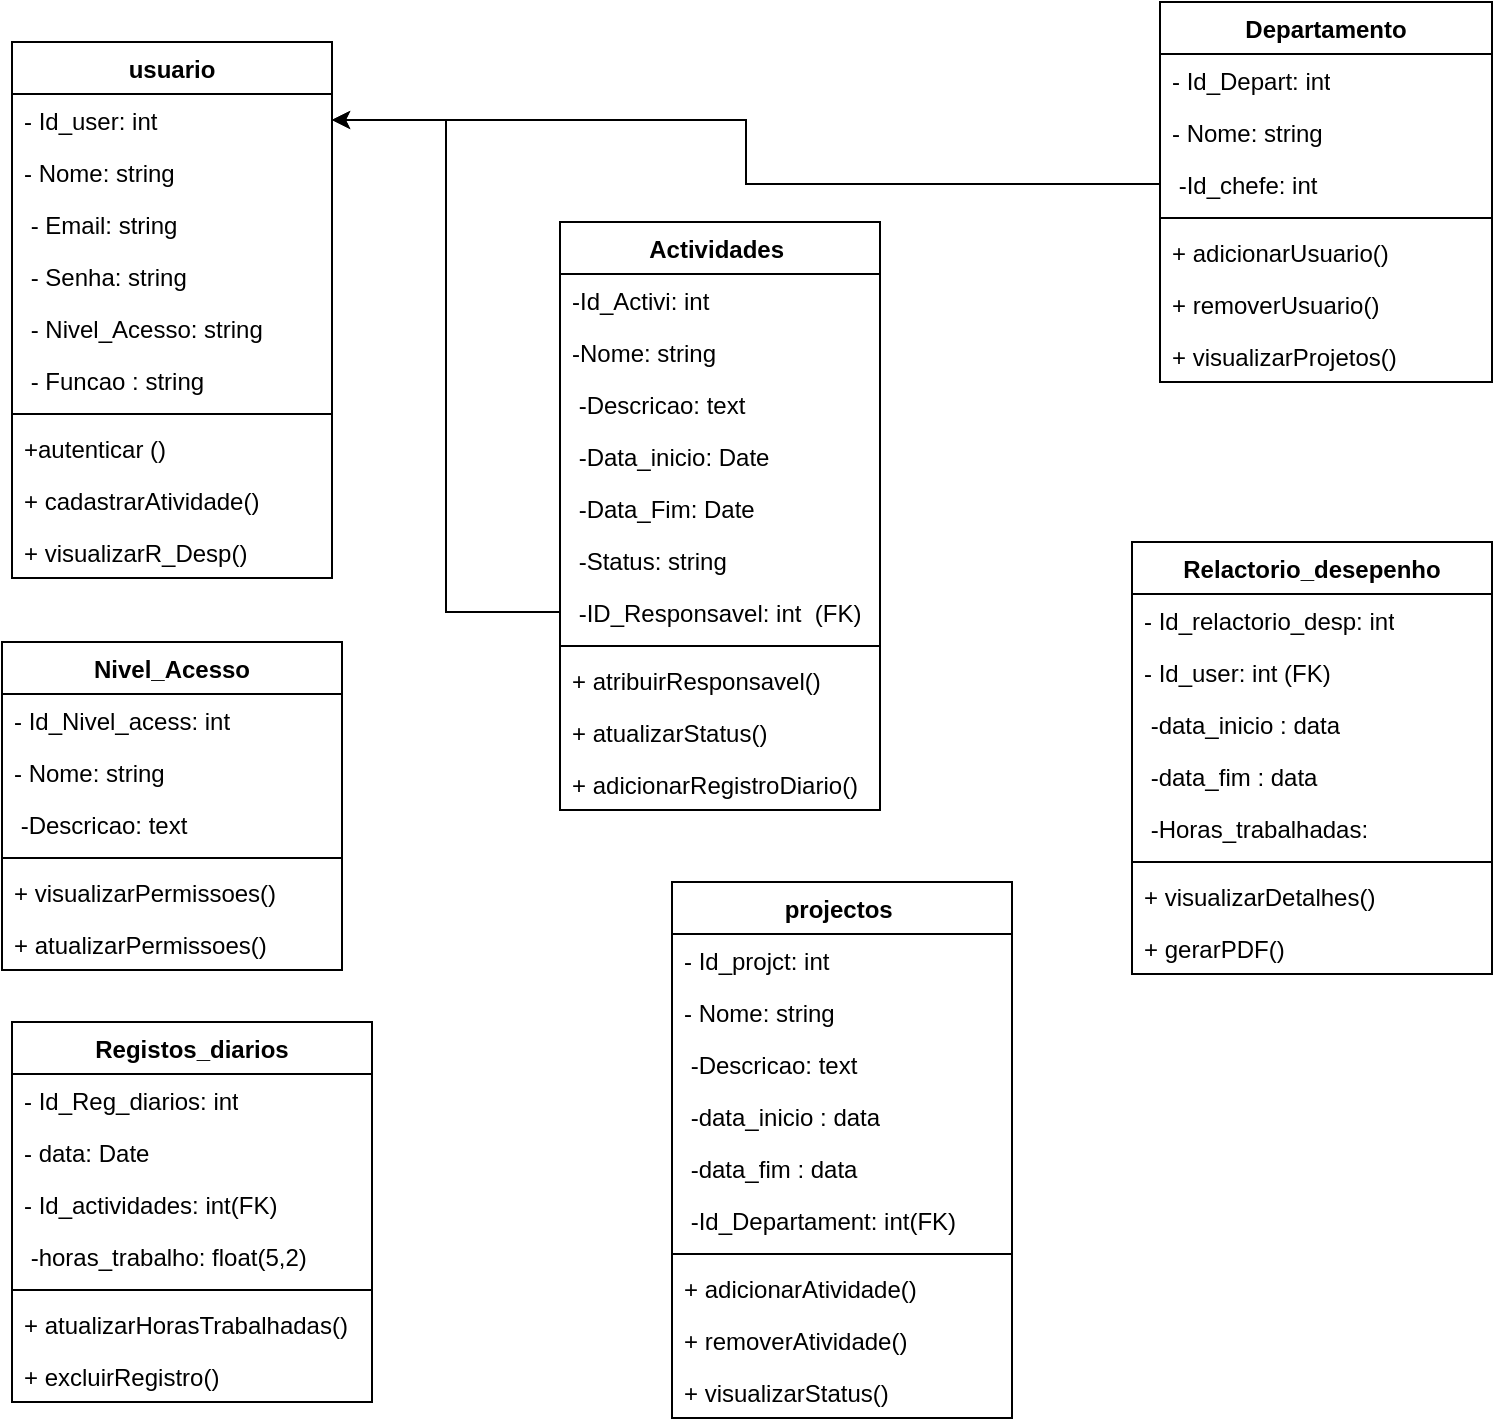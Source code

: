 <mxfile version="22.1.4" type="github">
  <diagram id="C5RBs43oDa-KdzZeNtuy" name="Page-1">
    <mxGraphModel dx="1290" dy="647" grid="1" gridSize="10" guides="1" tooltips="1" connect="1" arrows="1" fold="1" page="1" pageScale="1" pageWidth="827" pageHeight="1169" math="0" shadow="0">
      <root>
        <mxCell id="WIyWlLk6GJQsqaUBKTNV-0" />
        <mxCell id="WIyWlLk6GJQsqaUBKTNV-1" parent="WIyWlLk6GJQsqaUBKTNV-0" />
        <mxCell id="3BwhMfmqGSNfnIkEiitJ-52" value="usuario" style="swimlane;fontStyle=1;align=center;verticalAlign=top;childLayout=stackLayout;horizontal=1;startSize=26;horizontalStack=0;resizeParent=1;resizeParentMax=0;resizeLast=0;collapsible=1;marginBottom=0;whiteSpace=wrap;html=1;" vertex="1" parent="WIyWlLk6GJQsqaUBKTNV-1">
          <mxGeometry x="60" y="40" width="160" height="268" as="geometry" />
        </mxCell>
        <mxCell id="3BwhMfmqGSNfnIkEiitJ-53" value="- Id_user: int" style="text;strokeColor=none;fillColor=none;align=left;verticalAlign=top;spacingLeft=4;spacingRight=4;overflow=hidden;rotatable=0;points=[[0,0.5],[1,0.5]];portConstraint=eastwest;whiteSpace=wrap;html=1;" vertex="1" parent="3BwhMfmqGSNfnIkEiitJ-52">
          <mxGeometry y="26" width="160" height="26" as="geometry" />
        </mxCell>
        <mxCell id="3BwhMfmqGSNfnIkEiitJ-56" value="- Nome: string" style="text;strokeColor=none;fillColor=none;align=left;verticalAlign=top;spacingLeft=4;spacingRight=4;overflow=hidden;rotatable=0;points=[[0,0.5],[1,0.5]];portConstraint=eastwest;whiteSpace=wrap;html=1;" vertex="1" parent="3BwhMfmqGSNfnIkEiitJ-52">
          <mxGeometry y="52" width="160" height="26" as="geometry" />
        </mxCell>
        <mxCell id="3BwhMfmqGSNfnIkEiitJ-57" value="&amp;nbsp;- Email: string" style="text;strokeColor=none;fillColor=none;align=left;verticalAlign=top;spacingLeft=4;spacingRight=4;overflow=hidden;rotatable=0;points=[[0,0.5],[1,0.5]];portConstraint=eastwest;whiteSpace=wrap;html=1;" vertex="1" parent="3BwhMfmqGSNfnIkEiitJ-52">
          <mxGeometry y="78" width="160" height="26" as="geometry" />
        </mxCell>
        <mxCell id="3BwhMfmqGSNfnIkEiitJ-58" value="&amp;nbsp;- Senha: string" style="text;strokeColor=none;fillColor=none;align=left;verticalAlign=top;spacingLeft=4;spacingRight=4;overflow=hidden;rotatable=0;points=[[0,0.5],[1,0.5]];portConstraint=eastwest;whiteSpace=wrap;html=1;" vertex="1" parent="3BwhMfmqGSNfnIkEiitJ-52">
          <mxGeometry y="104" width="160" height="26" as="geometry" />
        </mxCell>
        <mxCell id="3BwhMfmqGSNfnIkEiitJ-66" value="&amp;nbsp;- Nivel_Acesso: string" style="text;strokeColor=none;fillColor=none;align=left;verticalAlign=top;spacingLeft=4;spacingRight=4;overflow=hidden;rotatable=0;points=[[0,0.5],[1,0.5]];portConstraint=eastwest;whiteSpace=wrap;html=1;" vertex="1" parent="3BwhMfmqGSNfnIkEiitJ-52">
          <mxGeometry y="130" width="160" height="26" as="geometry" />
        </mxCell>
        <mxCell id="3BwhMfmqGSNfnIkEiitJ-126" value="&amp;nbsp;- Funcao : string" style="text;strokeColor=none;fillColor=none;align=left;verticalAlign=top;spacingLeft=4;spacingRight=4;overflow=hidden;rotatable=0;points=[[0,0.5],[1,0.5]];portConstraint=eastwest;whiteSpace=wrap;html=1;" vertex="1" parent="3BwhMfmqGSNfnIkEiitJ-52">
          <mxGeometry y="156" width="160" height="26" as="geometry" />
        </mxCell>
        <mxCell id="3BwhMfmqGSNfnIkEiitJ-54" value="" style="line;strokeWidth=1;fillColor=none;align=left;verticalAlign=middle;spacingTop=-1;spacingLeft=3;spacingRight=3;rotatable=0;labelPosition=right;points=[];portConstraint=eastwest;strokeColor=inherit;" vertex="1" parent="3BwhMfmqGSNfnIkEiitJ-52">
          <mxGeometry y="182" width="160" height="8" as="geometry" />
        </mxCell>
        <mxCell id="3BwhMfmqGSNfnIkEiitJ-55" value="+autenticar ()" style="text;strokeColor=none;fillColor=none;align=left;verticalAlign=top;spacingLeft=4;spacingRight=4;overflow=hidden;rotatable=0;points=[[0,0.5],[1,0.5]];portConstraint=eastwest;whiteSpace=wrap;html=1;" vertex="1" parent="3BwhMfmqGSNfnIkEiitJ-52">
          <mxGeometry y="190" width="160" height="26" as="geometry" />
        </mxCell>
        <mxCell id="3BwhMfmqGSNfnIkEiitJ-113" value="+&amp;nbsp;cadastrarAtividade()" style="text;strokeColor=none;fillColor=none;align=left;verticalAlign=top;spacingLeft=4;spacingRight=4;overflow=hidden;rotatable=0;points=[[0,0.5],[1,0.5]];portConstraint=eastwest;whiteSpace=wrap;html=1;" vertex="1" parent="3BwhMfmqGSNfnIkEiitJ-52">
          <mxGeometry y="216" width="160" height="26" as="geometry" />
        </mxCell>
        <mxCell id="3BwhMfmqGSNfnIkEiitJ-114" value="+&amp;nbsp;visualizarR_Desp()" style="text;strokeColor=none;fillColor=none;align=left;verticalAlign=top;spacingLeft=4;spacingRight=4;overflow=hidden;rotatable=0;points=[[0,0.5],[1,0.5]];portConstraint=eastwest;whiteSpace=wrap;html=1;" vertex="1" parent="3BwhMfmqGSNfnIkEiitJ-52">
          <mxGeometry y="242" width="160" height="26" as="geometry" />
        </mxCell>
        <mxCell id="3BwhMfmqGSNfnIkEiitJ-59" value="Actividades&amp;nbsp;" style="swimlane;fontStyle=1;align=center;verticalAlign=top;childLayout=stackLayout;horizontal=1;startSize=26;horizontalStack=0;resizeParent=1;resizeParentMax=0;resizeLast=0;collapsible=1;marginBottom=0;whiteSpace=wrap;html=1;" vertex="1" parent="WIyWlLk6GJQsqaUBKTNV-1">
          <mxGeometry x="334" y="130" width="160" height="294" as="geometry" />
        </mxCell>
        <mxCell id="3BwhMfmqGSNfnIkEiitJ-60" value="-Id_Activi: int" style="text;strokeColor=none;fillColor=none;align=left;verticalAlign=top;spacingLeft=4;spacingRight=4;overflow=hidden;rotatable=0;points=[[0,0.5],[1,0.5]];portConstraint=eastwest;whiteSpace=wrap;html=1;" vertex="1" parent="3BwhMfmqGSNfnIkEiitJ-59">
          <mxGeometry y="26" width="160" height="26" as="geometry" />
        </mxCell>
        <mxCell id="3BwhMfmqGSNfnIkEiitJ-61" value="-Nome: string" style="text;strokeColor=none;fillColor=none;align=left;verticalAlign=top;spacingLeft=4;spacingRight=4;overflow=hidden;rotatable=0;points=[[0,0.5],[1,0.5]];portConstraint=eastwest;whiteSpace=wrap;html=1;" vertex="1" parent="3BwhMfmqGSNfnIkEiitJ-59">
          <mxGeometry y="52" width="160" height="26" as="geometry" />
        </mxCell>
        <mxCell id="3BwhMfmqGSNfnIkEiitJ-62" value="&amp;nbsp;-Descricao: text" style="text;strokeColor=none;fillColor=none;align=left;verticalAlign=top;spacingLeft=4;spacingRight=4;overflow=hidden;rotatable=0;points=[[0,0.5],[1,0.5]];portConstraint=eastwest;whiteSpace=wrap;html=1;" vertex="1" parent="3BwhMfmqGSNfnIkEiitJ-59">
          <mxGeometry y="78" width="160" height="26" as="geometry" />
        </mxCell>
        <mxCell id="3BwhMfmqGSNfnIkEiitJ-67" value="&amp;nbsp;-Data_inicio: Date" style="text;strokeColor=none;fillColor=none;align=left;verticalAlign=top;spacingLeft=4;spacingRight=4;overflow=hidden;rotatable=0;points=[[0,0.5],[1,0.5]];portConstraint=eastwest;whiteSpace=wrap;html=1;" vertex="1" parent="3BwhMfmqGSNfnIkEiitJ-59">
          <mxGeometry y="104" width="160" height="26" as="geometry" />
        </mxCell>
        <mxCell id="3BwhMfmqGSNfnIkEiitJ-68" value="&amp;nbsp;-Data_Fim: Date&lt;br&gt;" style="text;strokeColor=none;fillColor=none;align=left;verticalAlign=top;spacingLeft=4;spacingRight=4;overflow=hidden;rotatable=0;points=[[0,0.5],[1,0.5]];portConstraint=eastwest;whiteSpace=wrap;html=1;" vertex="1" parent="3BwhMfmqGSNfnIkEiitJ-59">
          <mxGeometry y="130" width="160" height="26" as="geometry" />
        </mxCell>
        <mxCell id="3BwhMfmqGSNfnIkEiitJ-63" value="&amp;nbsp;-Status: string" style="text;strokeColor=none;fillColor=none;align=left;verticalAlign=top;spacingLeft=4;spacingRight=4;overflow=hidden;rotatable=0;points=[[0,0.5],[1,0.5]];portConstraint=eastwest;whiteSpace=wrap;html=1;" vertex="1" parent="3BwhMfmqGSNfnIkEiitJ-59">
          <mxGeometry y="156" width="160" height="26" as="geometry" />
        </mxCell>
        <mxCell id="3BwhMfmqGSNfnIkEiitJ-78" value="&amp;nbsp;-ID_Responsavel: int&amp;nbsp; (FK)" style="text;strokeColor=none;fillColor=none;align=left;verticalAlign=top;spacingLeft=4;spacingRight=4;overflow=hidden;rotatable=0;points=[[0,0.5],[1,0.5]];portConstraint=eastwest;whiteSpace=wrap;html=1;" vertex="1" parent="3BwhMfmqGSNfnIkEiitJ-59">
          <mxGeometry y="182" width="160" height="26" as="geometry" />
        </mxCell>
        <mxCell id="3BwhMfmqGSNfnIkEiitJ-64" value="" style="line;strokeWidth=1;fillColor=none;align=left;verticalAlign=middle;spacingTop=-1;spacingLeft=3;spacingRight=3;rotatable=0;labelPosition=right;points=[];portConstraint=eastwest;strokeColor=inherit;" vertex="1" parent="3BwhMfmqGSNfnIkEiitJ-59">
          <mxGeometry y="208" width="160" height="8" as="geometry" />
        </mxCell>
        <mxCell id="3BwhMfmqGSNfnIkEiitJ-65" value="+&amp;nbsp;atribuirResponsavel()" style="text;strokeColor=none;fillColor=none;align=left;verticalAlign=top;spacingLeft=4;spacingRight=4;overflow=hidden;rotatable=0;points=[[0,0.5],[1,0.5]];portConstraint=eastwest;whiteSpace=wrap;html=1;" vertex="1" parent="3BwhMfmqGSNfnIkEiitJ-59">
          <mxGeometry y="216" width="160" height="26" as="geometry" />
        </mxCell>
        <mxCell id="3BwhMfmqGSNfnIkEiitJ-115" value="+&amp;nbsp;atualizarStatus()" style="text;strokeColor=none;fillColor=none;align=left;verticalAlign=top;spacingLeft=4;spacingRight=4;overflow=hidden;rotatable=0;points=[[0,0.5],[1,0.5]];portConstraint=eastwest;whiteSpace=wrap;html=1;" vertex="1" parent="3BwhMfmqGSNfnIkEiitJ-59">
          <mxGeometry y="242" width="160" height="26" as="geometry" />
        </mxCell>
        <mxCell id="3BwhMfmqGSNfnIkEiitJ-116" value="+&amp;nbsp;adicionarRegistroDiario()&lt;br&gt;" style="text;strokeColor=none;fillColor=none;align=left;verticalAlign=top;spacingLeft=4;spacingRight=4;overflow=hidden;rotatable=0;points=[[0,0.5],[1,0.5]];portConstraint=eastwest;whiteSpace=wrap;html=1;" vertex="1" parent="3BwhMfmqGSNfnIkEiitJ-59">
          <mxGeometry y="268" width="160" height="26" as="geometry" />
        </mxCell>
        <mxCell id="3BwhMfmqGSNfnIkEiitJ-69" value="Departamento" style="swimlane;fontStyle=1;align=center;verticalAlign=top;childLayout=stackLayout;horizontal=1;startSize=26;horizontalStack=0;resizeParent=1;resizeParentMax=0;resizeLast=0;collapsible=1;marginBottom=0;whiteSpace=wrap;html=1;" vertex="1" parent="WIyWlLk6GJQsqaUBKTNV-1">
          <mxGeometry x="634" y="20" width="166" height="190" as="geometry" />
        </mxCell>
        <mxCell id="3BwhMfmqGSNfnIkEiitJ-70" value="- Id_Depart: int" style="text;strokeColor=none;fillColor=none;align=left;verticalAlign=top;spacingLeft=4;spacingRight=4;overflow=hidden;rotatable=0;points=[[0,0.5],[1,0.5]];portConstraint=eastwest;whiteSpace=wrap;html=1;" vertex="1" parent="3BwhMfmqGSNfnIkEiitJ-69">
          <mxGeometry y="26" width="166" height="26" as="geometry" />
        </mxCell>
        <mxCell id="3BwhMfmqGSNfnIkEiitJ-71" value="- Nome: string" style="text;strokeColor=none;fillColor=none;align=left;verticalAlign=top;spacingLeft=4;spacingRight=4;overflow=hidden;rotatable=0;points=[[0,0.5],[1,0.5]];portConstraint=eastwest;whiteSpace=wrap;html=1;" vertex="1" parent="3BwhMfmqGSNfnIkEiitJ-69">
          <mxGeometry y="52" width="166" height="26" as="geometry" />
        </mxCell>
        <mxCell id="3BwhMfmqGSNfnIkEiitJ-72" value="&amp;nbsp;-Id_chefe: int" style="text;strokeColor=none;fillColor=none;align=left;verticalAlign=top;spacingLeft=4;spacingRight=4;overflow=hidden;rotatable=0;points=[[0,0.5],[1,0.5]];portConstraint=eastwest;whiteSpace=wrap;html=1;" vertex="1" parent="3BwhMfmqGSNfnIkEiitJ-69">
          <mxGeometry y="78" width="166" height="26" as="geometry" />
        </mxCell>
        <mxCell id="3BwhMfmqGSNfnIkEiitJ-76" value="" style="line;strokeWidth=1;fillColor=none;align=left;verticalAlign=middle;spacingTop=-1;spacingLeft=3;spacingRight=3;rotatable=0;labelPosition=right;points=[];portConstraint=eastwest;strokeColor=inherit;" vertex="1" parent="3BwhMfmqGSNfnIkEiitJ-69">
          <mxGeometry y="104" width="166" height="8" as="geometry" />
        </mxCell>
        <mxCell id="3BwhMfmqGSNfnIkEiitJ-77" value="+&amp;nbsp;adicionarUsuario()" style="text;strokeColor=none;fillColor=none;align=left;verticalAlign=top;spacingLeft=4;spacingRight=4;overflow=hidden;rotatable=0;points=[[0,0.5],[1,0.5]];portConstraint=eastwest;whiteSpace=wrap;html=1;" vertex="1" parent="3BwhMfmqGSNfnIkEiitJ-69">
          <mxGeometry y="112" width="166" height="26" as="geometry" />
        </mxCell>
        <mxCell id="3BwhMfmqGSNfnIkEiitJ-117" value="+&amp;nbsp;removerUsuario()" style="text;strokeColor=none;fillColor=none;align=left;verticalAlign=top;spacingLeft=4;spacingRight=4;overflow=hidden;rotatable=0;points=[[0,0.5],[1,0.5]];portConstraint=eastwest;whiteSpace=wrap;html=1;" vertex="1" parent="3BwhMfmqGSNfnIkEiitJ-69">
          <mxGeometry y="138" width="166" height="26" as="geometry" />
        </mxCell>
        <mxCell id="3BwhMfmqGSNfnIkEiitJ-118" value="+&amp;nbsp;visualizarProjetos()" style="text;strokeColor=none;fillColor=none;align=left;verticalAlign=top;spacingLeft=4;spacingRight=4;overflow=hidden;rotatable=0;points=[[0,0.5],[1,0.5]];portConstraint=eastwest;whiteSpace=wrap;html=1;" vertex="1" parent="3BwhMfmqGSNfnIkEiitJ-69">
          <mxGeometry y="164" width="166" height="26" as="geometry" />
        </mxCell>
        <mxCell id="3BwhMfmqGSNfnIkEiitJ-79" value="Registos_diarios&lt;br&gt;" style="swimlane;fontStyle=1;align=center;verticalAlign=top;childLayout=stackLayout;horizontal=1;startSize=26;horizontalStack=0;resizeParent=1;resizeParentMax=0;resizeLast=0;collapsible=1;marginBottom=0;whiteSpace=wrap;html=1;" vertex="1" parent="WIyWlLk6GJQsqaUBKTNV-1">
          <mxGeometry x="60" y="530" width="180" height="190" as="geometry" />
        </mxCell>
        <mxCell id="3BwhMfmqGSNfnIkEiitJ-80" value="- Id_Reg_diarios: int" style="text;strokeColor=none;fillColor=none;align=left;verticalAlign=top;spacingLeft=4;spacingRight=4;overflow=hidden;rotatable=0;points=[[0,0.5],[1,0.5]];portConstraint=eastwest;whiteSpace=wrap;html=1;" vertex="1" parent="3BwhMfmqGSNfnIkEiitJ-79">
          <mxGeometry y="26" width="180" height="26" as="geometry" />
        </mxCell>
        <mxCell id="3BwhMfmqGSNfnIkEiitJ-85" value="- data: Date" style="text;strokeColor=none;fillColor=none;align=left;verticalAlign=top;spacingLeft=4;spacingRight=4;overflow=hidden;rotatable=0;points=[[0,0.5],[1,0.5]];portConstraint=eastwest;whiteSpace=wrap;html=1;" vertex="1" parent="3BwhMfmqGSNfnIkEiitJ-79">
          <mxGeometry y="52" width="180" height="26" as="geometry" />
        </mxCell>
        <mxCell id="3BwhMfmqGSNfnIkEiitJ-81" value="- Id_actividades: int(FK)" style="text;strokeColor=none;fillColor=none;align=left;verticalAlign=top;spacingLeft=4;spacingRight=4;overflow=hidden;rotatable=0;points=[[0,0.5],[1,0.5]];portConstraint=eastwest;whiteSpace=wrap;html=1;" vertex="1" parent="3BwhMfmqGSNfnIkEiitJ-79">
          <mxGeometry y="78" width="180" height="26" as="geometry" />
        </mxCell>
        <mxCell id="3BwhMfmqGSNfnIkEiitJ-82" value="&amp;nbsp;-horas_trabalho: float(5,2)" style="text;strokeColor=none;fillColor=none;align=left;verticalAlign=top;spacingLeft=4;spacingRight=4;overflow=hidden;rotatable=0;points=[[0,0.5],[1,0.5]];portConstraint=eastwest;whiteSpace=wrap;html=1;" vertex="1" parent="3BwhMfmqGSNfnIkEiitJ-79">
          <mxGeometry y="104" width="180" height="26" as="geometry" />
        </mxCell>
        <mxCell id="3BwhMfmqGSNfnIkEiitJ-83" value="" style="line;strokeWidth=1;fillColor=none;align=left;verticalAlign=middle;spacingTop=-1;spacingLeft=3;spacingRight=3;rotatable=0;labelPosition=right;points=[];portConstraint=eastwest;strokeColor=inherit;" vertex="1" parent="3BwhMfmqGSNfnIkEiitJ-79">
          <mxGeometry y="130" width="180" height="8" as="geometry" />
        </mxCell>
        <mxCell id="3BwhMfmqGSNfnIkEiitJ-84" value="+&amp;nbsp;atualizarHorasTrabalhadas()" style="text;strokeColor=none;fillColor=none;align=left;verticalAlign=top;spacingLeft=4;spacingRight=4;overflow=hidden;rotatable=0;points=[[0,0.5],[1,0.5]];portConstraint=eastwest;whiteSpace=wrap;html=1;" vertex="1" parent="3BwhMfmqGSNfnIkEiitJ-79">
          <mxGeometry y="138" width="180" height="26" as="geometry" />
        </mxCell>
        <mxCell id="3BwhMfmqGSNfnIkEiitJ-119" value="+&amp;nbsp;excluirRegistro()" style="text;strokeColor=none;fillColor=none;align=left;verticalAlign=top;spacingLeft=4;spacingRight=4;overflow=hidden;rotatable=0;points=[[0,0.5],[1,0.5]];portConstraint=eastwest;whiteSpace=wrap;html=1;" vertex="1" parent="3BwhMfmqGSNfnIkEiitJ-79">
          <mxGeometry y="164" width="180" height="26" as="geometry" />
        </mxCell>
        <mxCell id="3BwhMfmqGSNfnIkEiitJ-86" value="projectos&amp;nbsp;" style="swimlane;fontStyle=1;align=center;verticalAlign=top;childLayout=stackLayout;horizontal=1;startSize=26;horizontalStack=0;resizeParent=1;resizeParentMax=0;resizeLast=0;collapsible=1;marginBottom=0;whiteSpace=wrap;html=1;" vertex="1" parent="WIyWlLk6GJQsqaUBKTNV-1">
          <mxGeometry x="390" y="460" width="170" height="268" as="geometry" />
        </mxCell>
        <mxCell id="3BwhMfmqGSNfnIkEiitJ-87" value="- Id_projct: int" style="text;strokeColor=none;fillColor=none;align=left;verticalAlign=top;spacingLeft=4;spacingRight=4;overflow=hidden;rotatable=0;points=[[0,0.5],[1,0.5]];portConstraint=eastwest;whiteSpace=wrap;html=1;" vertex="1" parent="3BwhMfmqGSNfnIkEiitJ-86">
          <mxGeometry y="26" width="170" height="26" as="geometry" />
        </mxCell>
        <mxCell id="3BwhMfmqGSNfnIkEiitJ-88" value="- Nome: string" style="text;strokeColor=none;fillColor=none;align=left;verticalAlign=top;spacingLeft=4;spacingRight=4;overflow=hidden;rotatable=0;points=[[0,0.5],[1,0.5]];portConstraint=eastwest;whiteSpace=wrap;html=1;" vertex="1" parent="3BwhMfmqGSNfnIkEiitJ-86">
          <mxGeometry y="52" width="170" height="26" as="geometry" />
        </mxCell>
        <mxCell id="3BwhMfmqGSNfnIkEiitJ-94" value="&amp;nbsp;-Descricao: text" style="text;strokeColor=none;fillColor=none;align=left;verticalAlign=top;spacingLeft=4;spacingRight=4;overflow=hidden;rotatable=0;points=[[0,0.5],[1,0.5]];portConstraint=eastwest;whiteSpace=wrap;html=1;" vertex="1" parent="3BwhMfmqGSNfnIkEiitJ-86">
          <mxGeometry y="78" width="170" height="26" as="geometry" />
        </mxCell>
        <mxCell id="3BwhMfmqGSNfnIkEiitJ-89" value="&amp;nbsp;-data_inicio : data" style="text;strokeColor=none;fillColor=none;align=left;verticalAlign=top;spacingLeft=4;spacingRight=4;overflow=hidden;rotatable=0;points=[[0,0.5],[1,0.5]];portConstraint=eastwest;whiteSpace=wrap;html=1;" vertex="1" parent="3BwhMfmqGSNfnIkEiitJ-86">
          <mxGeometry y="104" width="170" height="26" as="geometry" />
        </mxCell>
        <mxCell id="3BwhMfmqGSNfnIkEiitJ-92" value="&amp;nbsp;-data_fim : data" style="text;strokeColor=none;fillColor=none;align=left;verticalAlign=top;spacingLeft=4;spacingRight=4;overflow=hidden;rotatable=0;points=[[0,0.5],[1,0.5]];portConstraint=eastwest;whiteSpace=wrap;html=1;" vertex="1" parent="3BwhMfmqGSNfnIkEiitJ-86">
          <mxGeometry y="130" width="170" height="26" as="geometry" />
        </mxCell>
        <mxCell id="3BwhMfmqGSNfnIkEiitJ-93" value="&amp;nbsp;-Id_Departament: int(FK)" style="text;strokeColor=none;fillColor=none;align=left;verticalAlign=top;spacingLeft=4;spacingRight=4;overflow=hidden;rotatable=0;points=[[0,0.5],[1,0.5]];portConstraint=eastwest;whiteSpace=wrap;html=1;" vertex="1" parent="3BwhMfmqGSNfnIkEiitJ-86">
          <mxGeometry y="156" width="170" height="26" as="geometry" />
        </mxCell>
        <mxCell id="3BwhMfmqGSNfnIkEiitJ-90" value="" style="line;strokeWidth=1;fillColor=none;align=left;verticalAlign=middle;spacingTop=-1;spacingLeft=3;spacingRight=3;rotatable=0;labelPosition=right;points=[];portConstraint=eastwest;strokeColor=inherit;" vertex="1" parent="3BwhMfmqGSNfnIkEiitJ-86">
          <mxGeometry y="182" width="170" height="8" as="geometry" />
        </mxCell>
        <mxCell id="3BwhMfmqGSNfnIkEiitJ-91" value="+&amp;nbsp;adicionarAtividade()" style="text;strokeColor=none;fillColor=none;align=left;verticalAlign=top;spacingLeft=4;spacingRight=4;overflow=hidden;rotatable=0;points=[[0,0.5],[1,0.5]];portConstraint=eastwest;whiteSpace=wrap;html=1;" vertex="1" parent="3BwhMfmqGSNfnIkEiitJ-86">
          <mxGeometry y="190" width="170" height="26" as="geometry" />
        </mxCell>
        <mxCell id="3BwhMfmqGSNfnIkEiitJ-123" value="+&amp;nbsp;removerAtividade()" style="text;strokeColor=none;fillColor=none;align=left;verticalAlign=top;spacingLeft=4;spacingRight=4;overflow=hidden;rotatable=0;points=[[0,0.5],[1,0.5]];portConstraint=eastwest;whiteSpace=wrap;html=1;" vertex="1" parent="3BwhMfmqGSNfnIkEiitJ-86">
          <mxGeometry y="216" width="170" height="26" as="geometry" />
        </mxCell>
        <mxCell id="3BwhMfmqGSNfnIkEiitJ-124" value="+&amp;nbsp;visualizarStatus()" style="text;strokeColor=none;fillColor=none;align=left;verticalAlign=top;spacingLeft=4;spacingRight=4;overflow=hidden;rotatable=0;points=[[0,0.5],[1,0.5]];portConstraint=eastwest;whiteSpace=wrap;html=1;" vertex="1" parent="3BwhMfmqGSNfnIkEiitJ-86">
          <mxGeometry y="242" width="170" height="26" as="geometry" />
        </mxCell>
        <mxCell id="3BwhMfmqGSNfnIkEiitJ-95" value="Relactorio_desepenho" style="swimlane;fontStyle=1;align=center;verticalAlign=top;childLayout=stackLayout;horizontal=1;startSize=26;horizontalStack=0;resizeParent=1;resizeParentMax=0;resizeLast=0;collapsible=1;marginBottom=0;whiteSpace=wrap;html=1;" vertex="1" parent="WIyWlLk6GJQsqaUBKTNV-1">
          <mxGeometry x="620" y="290" width="180" height="216" as="geometry" />
        </mxCell>
        <mxCell id="3BwhMfmqGSNfnIkEiitJ-96" value="- Id_relactorio_desp: int" style="text;strokeColor=none;fillColor=none;align=left;verticalAlign=top;spacingLeft=4;spacingRight=4;overflow=hidden;rotatable=0;points=[[0,0.5],[1,0.5]];portConstraint=eastwest;whiteSpace=wrap;html=1;" vertex="1" parent="3BwhMfmqGSNfnIkEiitJ-95">
          <mxGeometry y="26" width="180" height="26" as="geometry" />
        </mxCell>
        <mxCell id="3BwhMfmqGSNfnIkEiitJ-97" value="- Id_user: int (FK)" style="text;strokeColor=none;fillColor=none;align=left;verticalAlign=top;spacingLeft=4;spacingRight=4;overflow=hidden;rotatable=0;points=[[0,0.5],[1,0.5]];portConstraint=eastwest;whiteSpace=wrap;html=1;" vertex="1" parent="3BwhMfmqGSNfnIkEiitJ-95">
          <mxGeometry y="52" width="180" height="26" as="geometry" />
        </mxCell>
        <mxCell id="3BwhMfmqGSNfnIkEiitJ-99" value="&amp;nbsp;-data_inicio : data" style="text;strokeColor=none;fillColor=none;align=left;verticalAlign=top;spacingLeft=4;spacingRight=4;overflow=hidden;rotatable=0;points=[[0,0.5],[1,0.5]];portConstraint=eastwest;whiteSpace=wrap;html=1;" vertex="1" parent="3BwhMfmqGSNfnIkEiitJ-95">
          <mxGeometry y="78" width="180" height="26" as="geometry" />
        </mxCell>
        <mxCell id="3BwhMfmqGSNfnIkEiitJ-100" value="&amp;nbsp;-data_fim : data" style="text;strokeColor=none;fillColor=none;align=left;verticalAlign=top;spacingLeft=4;spacingRight=4;overflow=hidden;rotatable=0;points=[[0,0.5],[1,0.5]];portConstraint=eastwest;whiteSpace=wrap;html=1;" vertex="1" parent="3BwhMfmqGSNfnIkEiitJ-95">
          <mxGeometry y="104" width="180" height="26" as="geometry" />
        </mxCell>
        <mxCell id="3BwhMfmqGSNfnIkEiitJ-101" value="&amp;nbsp;-Horas_trabalhadas:&amp;nbsp;" style="text;strokeColor=none;fillColor=none;align=left;verticalAlign=top;spacingLeft=4;spacingRight=4;overflow=hidden;rotatable=0;points=[[0,0.5],[1,0.5]];portConstraint=eastwest;whiteSpace=wrap;html=1;" vertex="1" parent="3BwhMfmqGSNfnIkEiitJ-95">
          <mxGeometry y="130" width="180" height="26" as="geometry" />
        </mxCell>
        <mxCell id="3BwhMfmqGSNfnIkEiitJ-102" value="" style="line;strokeWidth=1;fillColor=none;align=left;verticalAlign=middle;spacingTop=-1;spacingLeft=3;spacingRight=3;rotatable=0;labelPosition=right;points=[];portConstraint=eastwest;strokeColor=inherit;" vertex="1" parent="3BwhMfmqGSNfnIkEiitJ-95">
          <mxGeometry y="156" width="180" height="8" as="geometry" />
        </mxCell>
        <mxCell id="3BwhMfmqGSNfnIkEiitJ-103" value="+&amp;nbsp;visualizarDetalhes()" style="text;strokeColor=none;fillColor=none;align=left;verticalAlign=top;spacingLeft=4;spacingRight=4;overflow=hidden;rotatable=0;points=[[0,0.5],[1,0.5]];portConstraint=eastwest;whiteSpace=wrap;html=1;" vertex="1" parent="3BwhMfmqGSNfnIkEiitJ-95">
          <mxGeometry y="164" width="180" height="26" as="geometry" />
        </mxCell>
        <mxCell id="3BwhMfmqGSNfnIkEiitJ-122" value="+&amp;nbsp;gerarPDF()" style="text;strokeColor=none;fillColor=none;align=left;verticalAlign=top;spacingLeft=4;spacingRight=4;overflow=hidden;rotatable=0;points=[[0,0.5],[1,0.5]];portConstraint=eastwest;whiteSpace=wrap;html=1;" vertex="1" parent="3BwhMfmqGSNfnIkEiitJ-95">
          <mxGeometry y="190" width="180" height="26" as="geometry" />
        </mxCell>
        <mxCell id="3BwhMfmqGSNfnIkEiitJ-104" value="Nivel_Acesso" style="swimlane;fontStyle=1;align=center;verticalAlign=top;childLayout=stackLayout;horizontal=1;startSize=26;horizontalStack=0;resizeParent=1;resizeParentMax=0;resizeLast=0;collapsible=1;marginBottom=0;whiteSpace=wrap;html=1;" vertex="1" parent="WIyWlLk6GJQsqaUBKTNV-1">
          <mxGeometry x="55" y="340" width="170" height="164" as="geometry" />
        </mxCell>
        <mxCell id="3BwhMfmqGSNfnIkEiitJ-105" value="- Id_Nivel_acess: int" style="text;strokeColor=none;fillColor=none;align=left;verticalAlign=top;spacingLeft=4;spacingRight=4;overflow=hidden;rotatable=0;points=[[0,0.5],[1,0.5]];portConstraint=eastwest;whiteSpace=wrap;html=1;" vertex="1" parent="3BwhMfmqGSNfnIkEiitJ-104">
          <mxGeometry y="26" width="170" height="26" as="geometry" />
        </mxCell>
        <mxCell id="3BwhMfmqGSNfnIkEiitJ-106" value="- Nome: string" style="text;strokeColor=none;fillColor=none;align=left;verticalAlign=top;spacingLeft=4;spacingRight=4;overflow=hidden;rotatable=0;points=[[0,0.5],[1,0.5]];portConstraint=eastwest;whiteSpace=wrap;html=1;" vertex="1" parent="3BwhMfmqGSNfnIkEiitJ-104">
          <mxGeometry y="52" width="170" height="26" as="geometry" />
        </mxCell>
        <mxCell id="3BwhMfmqGSNfnIkEiitJ-107" value="&amp;nbsp;-Descricao: text" style="text;strokeColor=none;fillColor=none;align=left;verticalAlign=top;spacingLeft=4;spacingRight=4;overflow=hidden;rotatable=0;points=[[0,0.5],[1,0.5]];portConstraint=eastwest;whiteSpace=wrap;html=1;" vertex="1" parent="3BwhMfmqGSNfnIkEiitJ-104">
          <mxGeometry y="78" width="170" height="26" as="geometry" />
        </mxCell>
        <mxCell id="3BwhMfmqGSNfnIkEiitJ-111" value="" style="line;strokeWidth=1;fillColor=none;align=left;verticalAlign=middle;spacingTop=-1;spacingLeft=3;spacingRight=3;rotatable=0;labelPosition=right;points=[];portConstraint=eastwest;strokeColor=inherit;" vertex="1" parent="3BwhMfmqGSNfnIkEiitJ-104">
          <mxGeometry y="104" width="170" height="8" as="geometry" />
        </mxCell>
        <mxCell id="3BwhMfmqGSNfnIkEiitJ-112" value="+&amp;nbsp;visualizarPermissoes()" style="text;strokeColor=none;fillColor=none;align=left;verticalAlign=top;spacingLeft=4;spacingRight=4;overflow=hidden;rotatable=0;points=[[0,0.5],[1,0.5]];portConstraint=eastwest;whiteSpace=wrap;html=1;" vertex="1" parent="3BwhMfmqGSNfnIkEiitJ-104">
          <mxGeometry y="112" width="170" height="26" as="geometry" />
        </mxCell>
        <mxCell id="3BwhMfmqGSNfnIkEiitJ-125" value="+&amp;nbsp;atualizarPermissoes()" style="text;strokeColor=none;fillColor=none;align=left;verticalAlign=top;spacingLeft=4;spacingRight=4;overflow=hidden;rotatable=0;points=[[0,0.5],[1,0.5]];portConstraint=eastwest;whiteSpace=wrap;html=1;" vertex="1" parent="3BwhMfmqGSNfnIkEiitJ-104">
          <mxGeometry y="138" width="170" height="26" as="geometry" />
        </mxCell>
        <mxCell id="3BwhMfmqGSNfnIkEiitJ-129" style="edgeStyle=orthogonalEdgeStyle;rounded=0;orthogonalLoop=1;jettySize=auto;html=1;exitX=0;exitY=0.5;exitDx=0;exitDy=0;entryX=1;entryY=0.5;entryDx=0;entryDy=0;" edge="1" parent="WIyWlLk6GJQsqaUBKTNV-1" source="3BwhMfmqGSNfnIkEiitJ-78" target="3BwhMfmqGSNfnIkEiitJ-53">
          <mxGeometry relative="1" as="geometry" />
        </mxCell>
        <mxCell id="3BwhMfmqGSNfnIkEiitJ-133" style="edgeStyle=orthogonalEdgeStyle;rounded=0;orthogonalLoop=1;jettySize=auto;html=1;entryX=1;entryY=0.5;entryDx=0;entryDy=0;" edge="1" parent="WIyWlLk6GJQsqaUBKTNV-1" source="3BwhMfmqGSNfnIkEiitJ-72" target="3BwhMfmqGSNfnIkEiitJ-53">
          <mxGeometry relative="1" as="geometry" />
        </mxCell>
      </root>
    </mxGraphModel>
  </diagram>
</mxfile>
